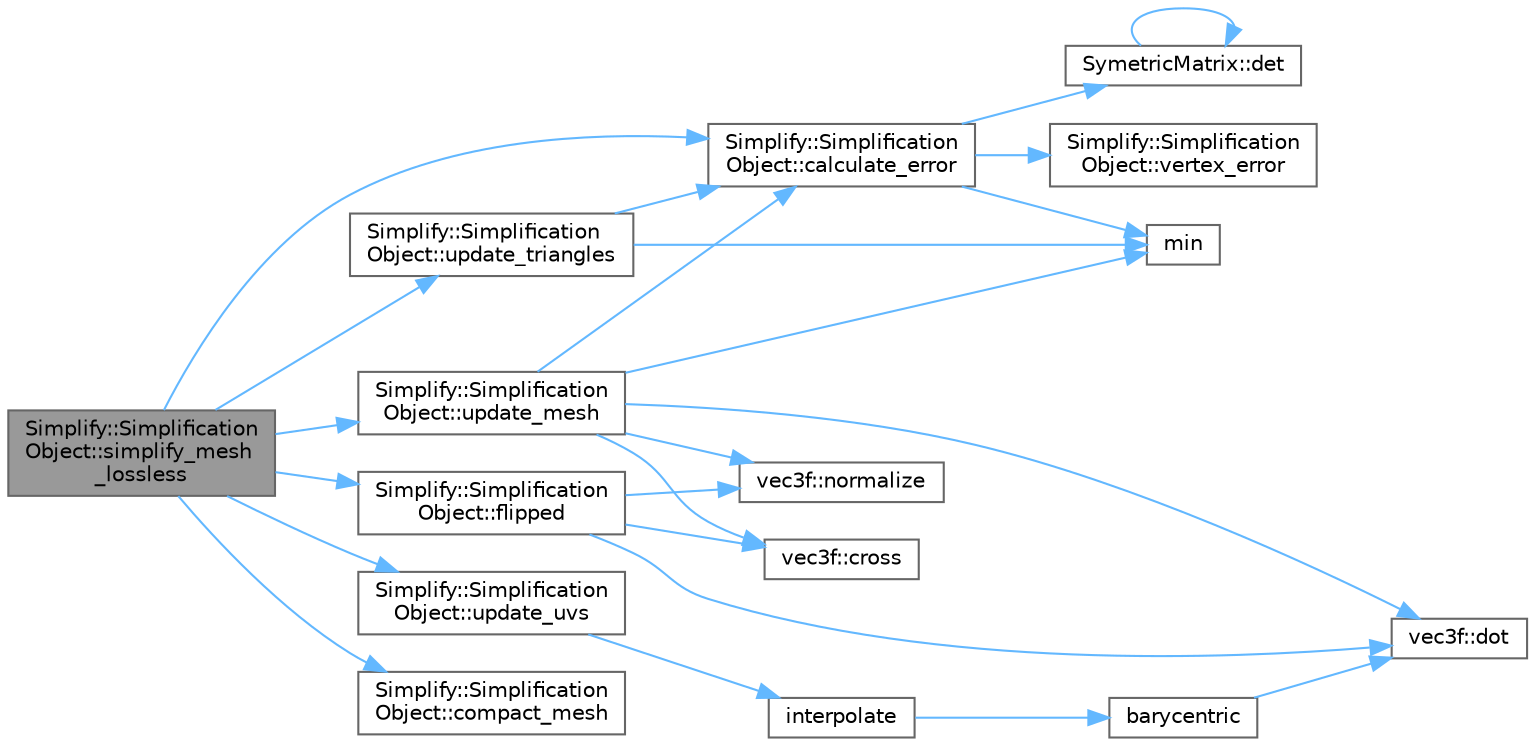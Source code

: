 digraph "Simplify::SimplificationObject::simplify_mesh_lossless"
{
 // INTERACTIVE_SVG=YES
 // LATEX_PDF_SIZE
  bgcolor="transparent";
  edge [fontname=Helvetica,fontsize=10,labelfontname=Helvetica,labelfontsize=10];
  node [fontname=Helvetica,fontsize=10,shape=box,height=0.2,width=0.4];
  rankdir="LR";
  Node1 [id="Node000001",label="Simplify::Simplification\lObject::simplify_mesh\l_lossless",height=0.2,width=0.4,color="gray40", fillcolor="grey60", style="filled", fontcolor="black",tooltip=" "];
  Node1 -> Node2 [id="edge1_Node000001_Node000002",color="steelblue1",style="solid",tooltip=" "];
  Node2 [id="Node000002",label="Simplify::Simplification\lObject::calculate_error",height=0.2,width=0.4,color="grey40", fillcolor="white", style="filled",URL="$dd/dcf/classSimplify_1_1SimplificationObject.html#a3dad96e7db9db379305c7c93ce5ffacf",tooltip=" "];
  Node2 -> Node3 [id="edge2_Node000002_Node000003",color="steelblue1",style="solid",tooltip=" "];
  Node3 [id="Node000003",label="SymetricMatrix::det",height=0.2,width=0.4,color="grey40", fillcolor="white", style="filled",URL="$da/dcb/classSymetricMatrix.html#a977a8759d6d782870aa373a8ca1f753a",tooltip=" "];
  Node3 -> Node3 [id="edge3_Node000003_Node000003",color="steelblue1",style="solid",tooltip=" "];
  Node2 -> Node4 [id="edge4_Node000002_Node000004",color="steelblue1",style="solid",tooltip=" "];
  Node4 [id="Node000004",label="min",height=0.2,width=0.4,color="grey40", fillcolor="white", style="filled",URL="$d3/d33/Simplify_8h.html#a50798148e5016c5b85087d4009824f27",tooltip=" "];
  Node2 -> Node5 [id="edge5_Node000002_Node000005",color="steelblue1",style="solid",tooltip=" "];
  Node5 [id="Node000005",label="Simplify::Simplification\lObject::vertex_error",height=0.2,width=0.4,color="grey40", fillcolor="white", style="filled",URL="$dd/dcf/classSimplify_1_1SimplificationObject.html#af3914d033ceabb16b3848f727176693c",tooltip=" "];
  Node1 -> Node6 [id="edge6_Node000001_Node000006",color="steelblue1",style="solid",tooltip=" "];
  Node6 [id="Node000006",label="Simplify::Simplification\lObject::compact_mesh",height=0.2,width=0.4,color="grey40", fillcolor="white", style="filled",URL="$dd/dcf/classSimplify_1_1SimplificationObject.html#abaaeb1075317fba28429124ebf3e328d",tooltip=" "];
  Node1 -> Node7 [id="edge7_Node000001_Node000007",color="steelblue1",style="solid",tooltip=" "];
  Node7 [id="Node000007",label="Simplify::Simplification\lObject::flipped",height=0.2,width=0.4,color="grey40", fillcolor="white", style="filled",URL="$dd/dcf/classSimplify_1_1SimplificationObject.html#a4c4d9d31bedca9d0e0066ef11adb1247",tooltip=" "];
  Node7 -> Node8 [id="edge8_Node000007_Node000008",color="steelblue1",style="solid",tooltip=" "];
  Node8 [id="Node000008",label="vec3f::cross",height=0.2,width=0.4,color="grey40", fillcolor="white", style="filled",URL="$da/d83/structvec3f.html#acfc5e873d7913cb6ca8a0caa583367ed",tooltip=" "];
  Node7 -> Node9 [id="edge9_Node000007_Node000009",color="steelblue1",style="solid",tooltip=" "];
  Node9 [id="Node000009",label="vec3f::dot",height=0.2,width=0.4,color="grey40", fillcolor="white", style="filled",URL="$da/d83/structvec3f.html#aa731ccc98a532eeacbff2390963ce426",tooltip=" "];
  Node7 -> Node10 [id="edge10_Node000007_Node000010",color="steelblue1",style="solid",tooltip=" "];
  Node10 [id="Node000010",label="vec3f::normalize",height=0.2,width=0.4,color="grey40", fillcolor="white", style="filled",URL="$da/d83/structvec3f.html#abddffff6253347aeb55355e229d25aed",tooltip=" "];
  Node1 -> Node11 [id="edge11_Node000001_Node000011",color="steelblue1",style="solid",tooltip=" "];
  Node11 [id="Node000011",label="Simplify::Simplification\lObject::update_mesh",height=0.2,width=0.4,color="grey40", fillcolor="white", style="filled",URL="$dd/dcf/classSimplify_1_1SimplificationObject.html#a2995ac3dc92843c2918f2a9593ccf275",tooltip=" "];
  Node11 -> Node2 [id="edge12_Node000011_Node000002",color="steelblue1",style="solid",tooltip=" "];
  Node11 -> Node8 [id="edge13_Node000011_Node000008",color="steelblue1",style="solid",tooltip=" "];
  Node11 -> Node9 [id="edge14_Node000011_Node000009",color="steelblue1",style="solid",tooltip=" "];
  Node11 -> Node4 [id="edge15_Node000011_Node000004",color="steelblue1",style="solid",tooltip=" "];
  Node11 -> Node10 [id="edge16_Node000011_Node000010",color="steelblue1",style="solid",tooltip=" "];
  Node1 -> Node12 [id="edge17_Node000001_Node000012",color="steelblue1",style="solid",tooltip=" "];
  Node12 [id="Node000012",label="Simplify::Simplification\lObject::update_triangles",height=0.2,width=0.4,color="grey40", fillcolor="white", style="filled",URL="$dd/dcf/classSimplify_1_1SimplificationObject.html#ae3e0f9f0f8f577c7c7e3e52eb36fc722",tooltip=" "];
  Node12 -> Node2 [id="edge18_Node000012_Node000002",color="steelblue1",style="solid",tooltip=" "];
  Node12 -> Node4 [id="edge19_Node000012_Node000004",color="steelblue1",style="solid",tooltip=" "];
  Node1 -> Node13 [id="edge20_Node000001_Node000013",color="steelblue1",style="solid",tooltip=" "];
  Node13 [id="Node000013",label="Simplify::Simplification\lObject::update_uvs",height=0.2,width=0.4,color="grey40", fillcolor="white", style="filled",URL="$dd/dcf/classSimplify_1_1SimplificationObject.html#aa4a753f9377a011f628575bd4131a424",tooltip=" "];
  Node13 -> Node14 [id="edge21_Node000013_Node000014",color="steelblue1",style="solid",tooltip=" "];
  Node14 [id="Node000014",label="interpolate",height=0.2,width=0.4,color="grey40", fillcolor="white", style="filled",URL="$d3/d33/Simplify_8h.html#ac2c0b25a31124fc319fb116c78471be9",tooltip=" "];
  Node14 -> Node15 [id="edge22_Node000014_Node000015",color="steelblue1",style="solid",tooltip=" "];
  Node15 [id="Node000015",label="barycentric",height=0.2,width=0.4,color="grey40", fillcolor="white", style="filled",URL="$d3/d33/Simplify_8h.html#af50b00e532dd5fe77d54761f90b5ab58",tooltip=" "];
  Node15 -> Node9 [id="edge23_Node000015_Node000009",color="steelblue1",style="solid",tooltip=" "];
}
